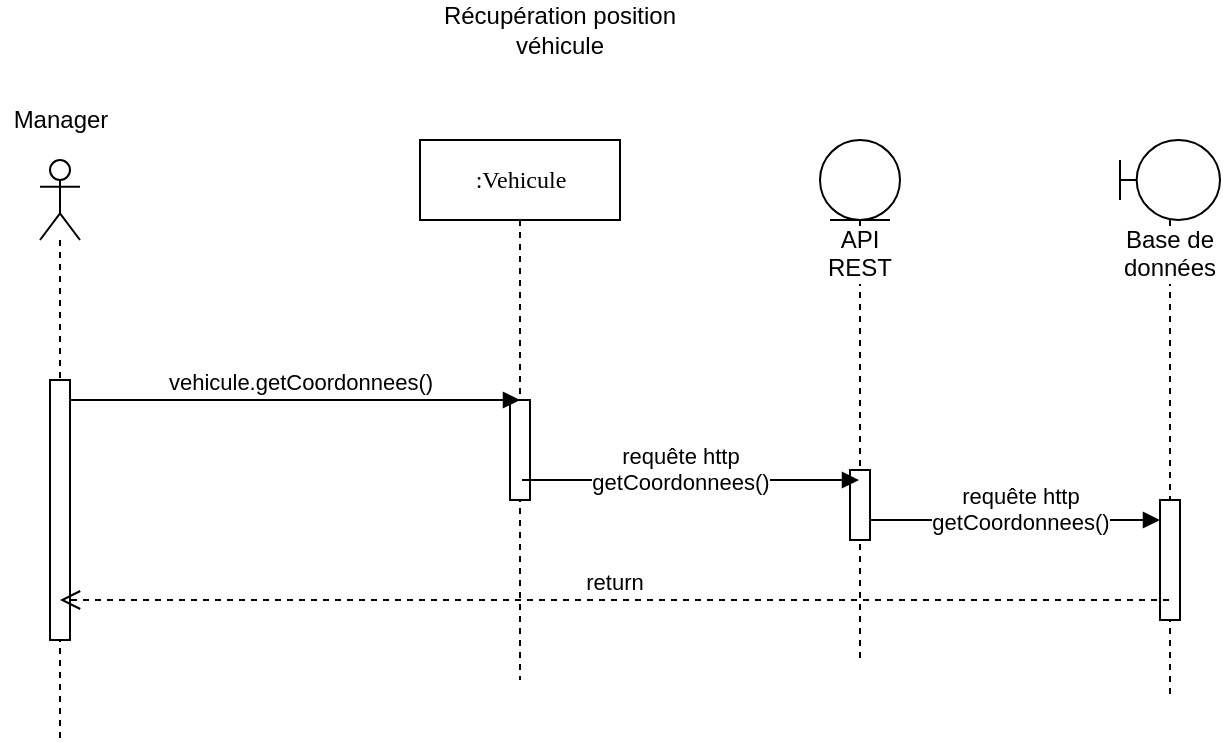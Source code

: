 <mxfile version="14.0.0" type="device"><diagram name="Page-1" id="13e1069c-82ec-6db2-03f1-153e76fe0fe0"><mxGraphModel dx="1038" dy="508" grid="1" gridSize="10" guides="1" tooltips="1" connect="1" arrows="1" fold="1" page="1" pageScale="1" pageWidth="1100" pageHeight="850" background="#ffffff" math="0" shadow="0"><root><mxCell id="0"/><mxCell id="1" parent="0"/><mxCell id="k4Jhj-kdVfevdxZBElXo-21" value="API REST" style="shape=umlLifeline;participant=umlEntity;perimeter=lifelinePerimeter;whiteSpace=wrap;html=1;container=1;collapsible=0;recursiveResize=0;verticalAlign=top;spacingTop=36;labelBackgroundColor=#ffffff;outlineConnect=0;size=40;" parent="1" vertex="1"><mxGeometry x="530" y="70" width="40" height="260" as="geometry"/></mxCell><mxCell id="7baba1c4bc27f4b0-8" value=":Vehicule" style="html=1;points=[];perimeter=orthogonalPerimeter;shape=umlLifeline;participant=label;shadow=0;fontFamily=Verdana;fontSize=12;fontColor=#000000;align=center;strokeColor=#000000;strokeWidth=1;fillColor=#ffffff;recursiveResize=0;container=1;collapsible=0;" parent="1" vertex="1"><mxGeometry x="330" y="70" width="100" height="270" as="geometry"/></mxCell><mxCell id="6P96B2WbWCPvgYvUBFkt-31" value="" style="html=1;points=[];perimeter=orthogonalPerimeter;" parent="7baba1c4bc27f4b0-8" vertex="1"><mxGeometry x="45" y="130" width="10" height="50" as="geometry"/></mxCell><mxCell id="k4Jhj-kdVfevdxZBElXo-4" value="Récupération position véhicule" style="text;html=1;strokeColor=none;fillColor=none;align=center;verticalAlign=middle;whiteSpace=wrap;rounded=0;" parent="1" vertex="1"><mxGeometry x="340" width="120" height="30" as="geometry"/></mxCell><mxCell id="k4Jhj-kdVfevdxZBElXo-10" value="" style="shape=umlLifeline;participant=umlActor;perimeter=lifelinePerimeter;whiteSpace=wrap;html=1;container=1;collapsible=0;recursiveResize=0;verticalAlign=top;spacingTop=36;labelBackgroundColor=#ffffff;outlineConnect=0;" parent="1" vertex="1"><mxGeometry x="140" y="80" width="20" height="290" as="geometry"/></mxCell><mxCell id="6P96B2WbWCPvgYvUBFkt-12" value="" style="html=1;points=[];perimeter=orthogonalPerimeter;" parent="k4Jhj-kdVfevdxZBElXo-10" vertex="1"><mxGeometry x="5" y="110" width="10" height="130" as="geometry"/></mxCell><mxCell id="k4Jhj-kdVfevdxZBElXo-11" value="Base de données" style="shape=umlLifeline;participant=umlBoundary;perimeter=lifelinePerimeter;whiteSpace=wrap;html=1;container=1;collapsible=0;recursiveResize=0;verticalAlign=top;spacingTop=36;labelBackgroundColor=#ffffff;outlineConnect=0;" parent="1" vertex="1"><mxGeometry x="680" y="70" width="50" height="280" as="geometry"/></mxCell><mxCell id="k4Jhj-kdVfevdxZBElXo-13" value="" style="html=1;points=[];perimeter=orthogonalPerimeter;" parent="k4Jhj-kdVfevdxZBElXo-11" vertex="1"><mxGeometry x="20" y="180" width="10" height="60" as="geometry"/></mxCell><mxCell id="lzG93RZWgKzmJdwZDyaG-1" value="Manager" style="text;html=1;align=center;verticalAlign=middle;resizable=0;points=[];;autosize=1;" parent="1" vertex="1"><mxGeometry x="120" y="50" width="60" height="20" as="geometry"/></mxCell><mxCell id="6P96B2WbWCPvgYvUBFkt-10" value="return" style="html=1;verticalAlign=bottom;endArrow=open;dashed=1;endSize=8;" parent="1" source="k4Jhj-kdVfevdxZBElXo-11" target="k4Jhj-kdVfevdxZBElXo-10" edge="1"><mxGeometry relative="1" as="geometry"><mxPoint x="690" y="420" as="sourcePoint"/><mxPoint x="156" y="267" as="targetPoint"/><Array as="points"><mxPoint x="460" y="300"/></Array></mxGeometry></mxCell><mxCell id="6P96B2WbWCPvgYvUBFkt-29" value="requête http &lt;br&gt;getCoordonnees()" style="html=1;verticalAlign=bottom;endArrow=block;" parent="1" source="6P96B2WbWCPvgYvUBFkt-30" edge="1" target="k4Jhj-kdVfevdxZBElXo-13"><mxGeometry x="0.035" y="-10" relative="1" as="geometry"><mxPoint x="590" y="240" as="sourcePoint"/><mxPoint as="offset"/><mxPoint x="699" y="239" as="targetPoint"/><Array as="points"><mxPoint x="630" y="260"/></Array></mxGeometry></mxCell><mxCell id="6P96B2WbWCPvgYvUBFkt-32" value="vehicule.getCoordonnees()" style="html=1;verticalAlign=bottom;endArrow=block;entryX=0.5;entryY=0;entryDx=0;entryDy=0;entryPerimeter=0;" parent="1" source="6P96B2WbWCPvgYvUBFkt-12" target="6P96B2WbWCPvgYvUBFkt-31" edge="1"><mxGeometry x="0.022" relative="1" as="geometry"><mxPoint x="200" y="190" as="sourcePoint"/><mxPoint as="offset"/><mxPoint x="365.5" y="190" as="targetPoint"/></mxGeometry></mxCell><mxCell id="6P96B2WbWCPvgYvUBFkt-30" value="" style="html=1;points=[];perimeter=orthogonalPerimeter;" parent="1" vertex="1"><mxGeometry x="545" y="235" width="10" height="35" as="geometry"/></mxCell><mxCell id="k4Jhj-kdVfevdxZBElXo-19" value="requête http &lt;br&gt;getCoordonnees()" style="html=1;verticalAlign=bottom;endArrow=block;" parent="1" target="k4Jhj-kdVfevdxZBElXo-21" edge="1"><mxGeometry x="-0.064" y="-10" relative="1" as="geometry"><mxPoint x="381" y="240" as="sourcePoint"/><mxPoint as="offset"/><Array as="points"><mxPoint x="460" y="240"/></Array></mxGeometry></mxCell></root></mxGraphModel></diagram></mxfile>